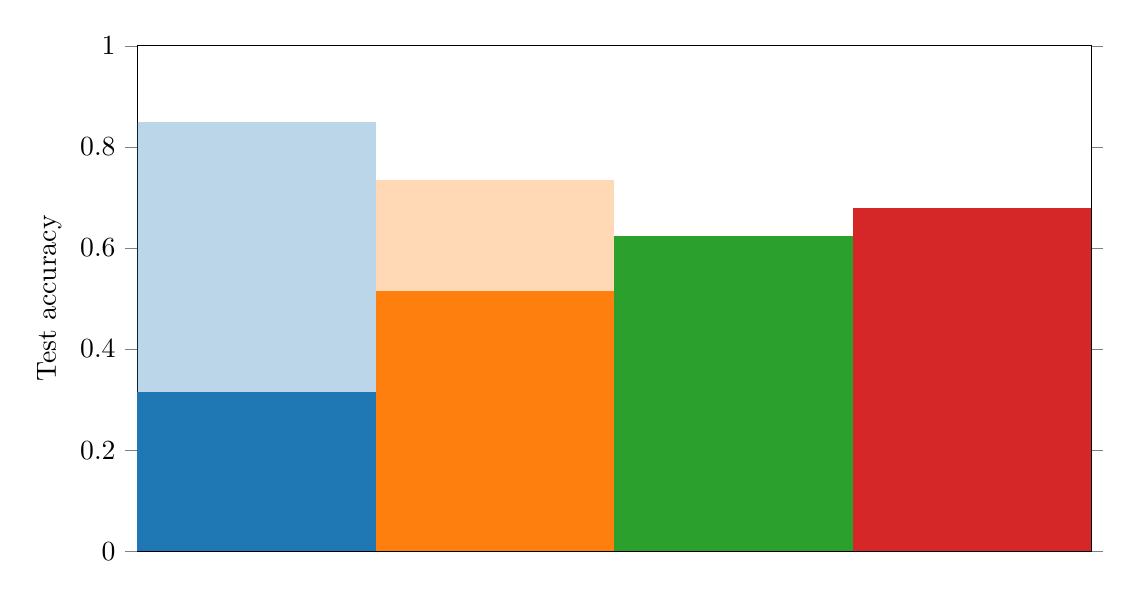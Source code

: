 % This file was created by matplotlib2tikz v0.6.18.
\begin{tikzpicture}

\definecolor{color0}{rgb}{0.122,0.467,0.706}
\definecolor{color1}{rgb}{1,0.498,0.055}
\definecolor{color2}{rgb}{0.173,0.627,0.173}
\definecolor{color3}{rgb}{0.839,0.153,0.157}

\begin{axis}[
every y tick label/.style = {
rotate=0
},
height=8cm,
tick align=outside,
width=13.698cm,
x grid style={white!69.02!black},
xmajorticks=false,
xmin=0.5, xmax=4.5,
y grid style={white!69.02!black},
ylabel={Test accuracy},
ymin=0, ymax=1,
ytick pos=both
]
\draw[fill=color0,draw opacity=0,fill opacity=0.3] (axis cs:0.5,0) rectangle (axis cs:1.5,0.85);
\draw[fill=color1,draw opacity=0,fill opacity=0.3] (axis cs:1.5,0) rectangle (axis cs:2.5,0.735);
\draw[fill=color2,draw opacity=0,fill opacity=0.3] (axis cs:2.5,0) rectangle (axis cs:3.5,0.604);
\draw[fill=color3,draw opacity=0,fill opacity=0.3] (axis cs:3.5,0) rectangle (axis cs:4.5,0.68);
\draw[fill=color0,draw opacity=0] (axis cs:0.5,0) rectangle (axis cs:1.5,0.315);
\draw[fill=color1,draw opacity=0] (axis cs:1.5,0) rectangle (axis cs:2.5,0.514);
\draw[fill=color2,draw opacity=0] (axis cs:2.5,0) rectangle (axis cs:3.5,0.623);
\draw[fill=color3,draw opacity=0] (axis cs:3.5,0) rectangle (axis cs:4.5,0.68);
\end{axis}

\end{tikzpicture}